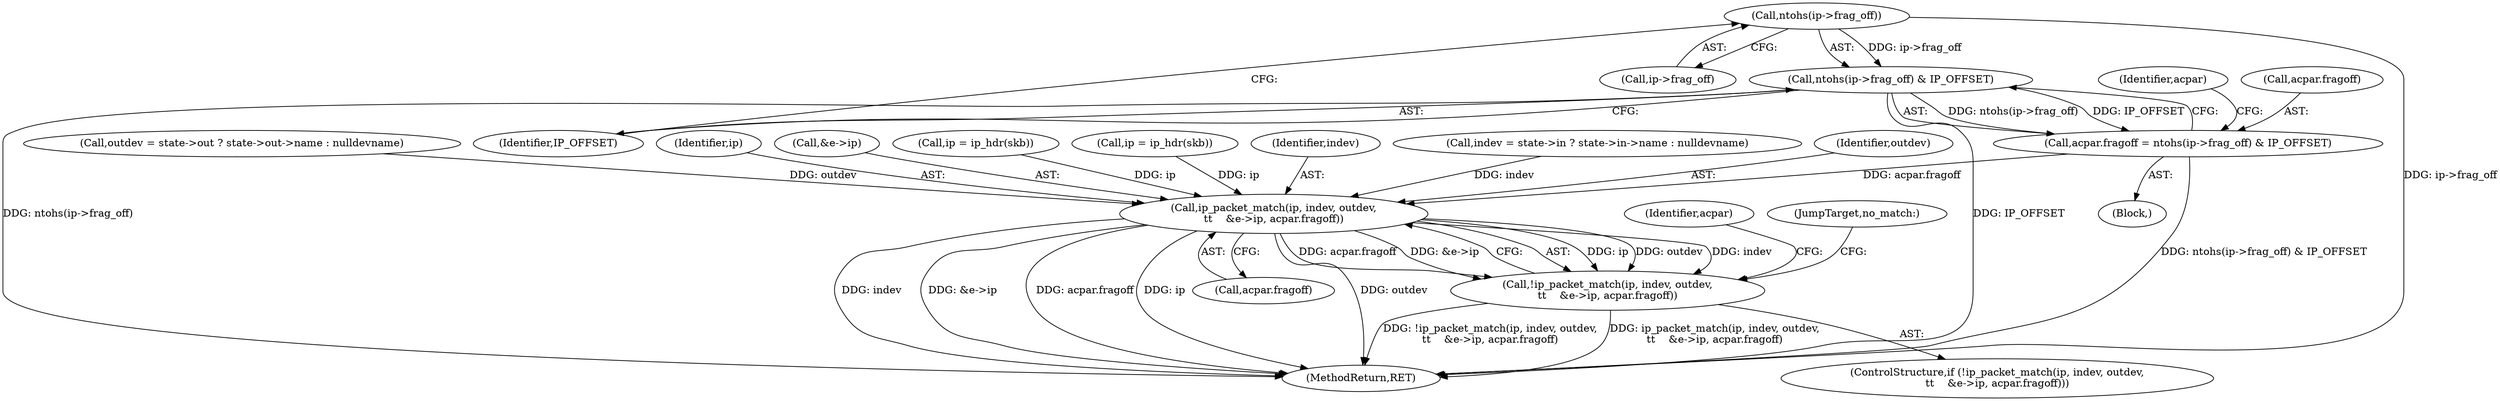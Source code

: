 digraph "0_linux_57ebd808a97d7c5b1e1afb937c2db22beba3c1f8_0@pointer" {
"1000175" [label="(Call,ntohs(ip->frag_off))"];
"1000174" [label="(Call,ntohs(ip->frag_off) & IP_OFFSET)"];
"1000170" [label="(Call,acpar.fragoff = ntohs(ip->frag_off) & IP_OFFSET)"];
"1000263" [label="(Call,ip_packet_match(ip, indev, outdev,\n\t\t    &e->ip, acpar.fragoff))"];
"1000262" [label="(Call,!ip_packet_match(ip, indev, outdev,\n\t\t    &e->ip, acpar.fragoff))"];
"1000271" [label="(Call,acpar.fragoff)"];
"1000146" [label="(Call,indev = state->in ? state->in->name : nulldevname)"];
"1000275" [label="(JumpTarget,no_match:)"];
"1000176" [label="(Call,ip->frag_off)"];
"1000174" [label="(Call,ntohs(ip->frag_off) & IP_OFFSET)"];
"1000114" [label="(Block,)"];
"1000179" [label="(Identifier,IP_OFFSET)"];
"1000170" [label="(Call,acpar.fragoff = ntohs(ip->frag_off) & IP_OFFSET)"];
"1000263" [label="(Call,ip_packet_match(ip, indev, outdev,\n\t\t    &e->ip, acpar.fragoff))"];
"1000284" [label="(Identifier,acpar)"];
"1000266" [label="(Identifier,outdev)"];
"1000158" [label="(Call,outdev = state->out ? state->out->name : nulldevname)"];
"1000262" [label="(Call,!ip_packet_match(ip, indev, outdev,\n\t\t    &e->ip, acpar.fragoff))"];
"1000519" [label="(MethodReturn,RET)"];
"1000171" [label="(Call,acpar.fragoff)"];
"1000264" [label="(Identifier,ip)"];
"1000267" [label="(Call,&e->ip)"];
"1000261" [label="(ControlStructure,if (!ip_packet_match(ip, indev, outdev,\n\t\t    &e->ip, acpar.fragoff)))"];
"1000492" [label="(Call,ip = ip_hdr(skb))"];
"1000142" [label="(Call,ip = ip_hdr(skb))"];
"1000265" [label="(Identifier,indev)"];
"1000175" [label="(Call,ntohs(ip->frag_off))"];
"1000182" [label="(Identifier,acpar)"];
"1000175" -> "1000174"  [label="AST: "];
"1000175" -> "1000176"  [label="CFG: "];
"1000176" -> "1000175"  [label="AST: "];
"1000179" -> "1000175"  [label="CFG: "];
"1000175" -> "1000519"  [label="DDG: ip->frag_off"];
"1000175" -> "1000174"  [label="DDG: ip->frag_off"];
"1000174" -> "1000170"  [label="AST: "];
"1000174" -> "1000179"  [label="CFG: "];
"1000179" -> "1000174"  [label="AST: "];
"1000170" -> "1000174"  [label="CFG: "];
"1000174" -> "1000519"  [label="DDG: IP_OFFSET"];
"1000174" -> "1000519"  [label="DDG: ntohs(ip->frag_off)"];
"1000174" -> "1000170"  [label="DDG: ntohs(ip->frag_off)"];
"1000174" -> "1000170"  [label="DDG: IP_OFFSET"];
"1000170" -> "1000114"  [label="AST: "];
"1000171" -> "1000170"  [label="AST: "];
"1000182" -> "1000170"  [label="CFG: "];
"1000170" -> "1000519"  [label="DDG: ntohs(ip->frag_off) & IP_OFFSET"];
"1000170" -> "1000263"  [label="DDG: acpar.fragoff"];
"1000263" -> "1000262"  [label="AST: "];
"1000263" -> "1000271"  [label="CFG: "];
"1000264" -> "1000263"  [label="AST: "];
"1000265" -> "1000263"  [label="AST: "];
"1000266" -> "1000263"  [label="AST: "];
"1000267" -> "1000263"  [label="AST: "];
"1000271" -> "1000263"  [label="AST: "];
"1000262" -> "1000263"  [label="CFG: "];
"1000263" -> "1000519"  [label="DDG: indev"];
"1000263" -> "1000519"  [label="DDG: &e->ip"];
"1000263" -> "1000519"  [label="DDG: ip"];
"1000263" -> "1000519"  [label="DDG: outdev"];
"1000263" -> "1000519"  [label="DDG: acpar.fragoff"];
"1000263" -> "1000262"  [label="DDG: ip"];
"1000263" -> "1000262"  [label="DDG: outdev"];
"1000263" -> "1000262"  [label="DDG: indev"];
"1000263" -> "1000262"  [label="DDG: acpar.fragoff"];
"1000263" -> "1000262"  [label="DDG: &e->ip"];
"1000492" -> "1000263"  [label="DDG: ip"];
"1000142" -> "1000263"  [label="DDG: ip"];
"1000146" -> "1000263"  [label="DDG: indev"];
"1000158" -> "1000263"  [label="DDG: outdev"];
"1000262" -> "1000261"  [label="AST: "];
"1000275" -> "1000262"  [label="CFG: "];
"1000284" -> "1000262"  [label="CFG: "];
"1000262" -> "1000519"  [label="DDG: ip_packet_match(ip, indev, outdev,\n\t\t    &e->ip, acpar.fragoff)"];
"1000262" -> "1000519"  [label="DDG: !ip_packet_match(ip, indev, outdev,\n\t\t    &e->ip, acpar.fragoff)"];
}
